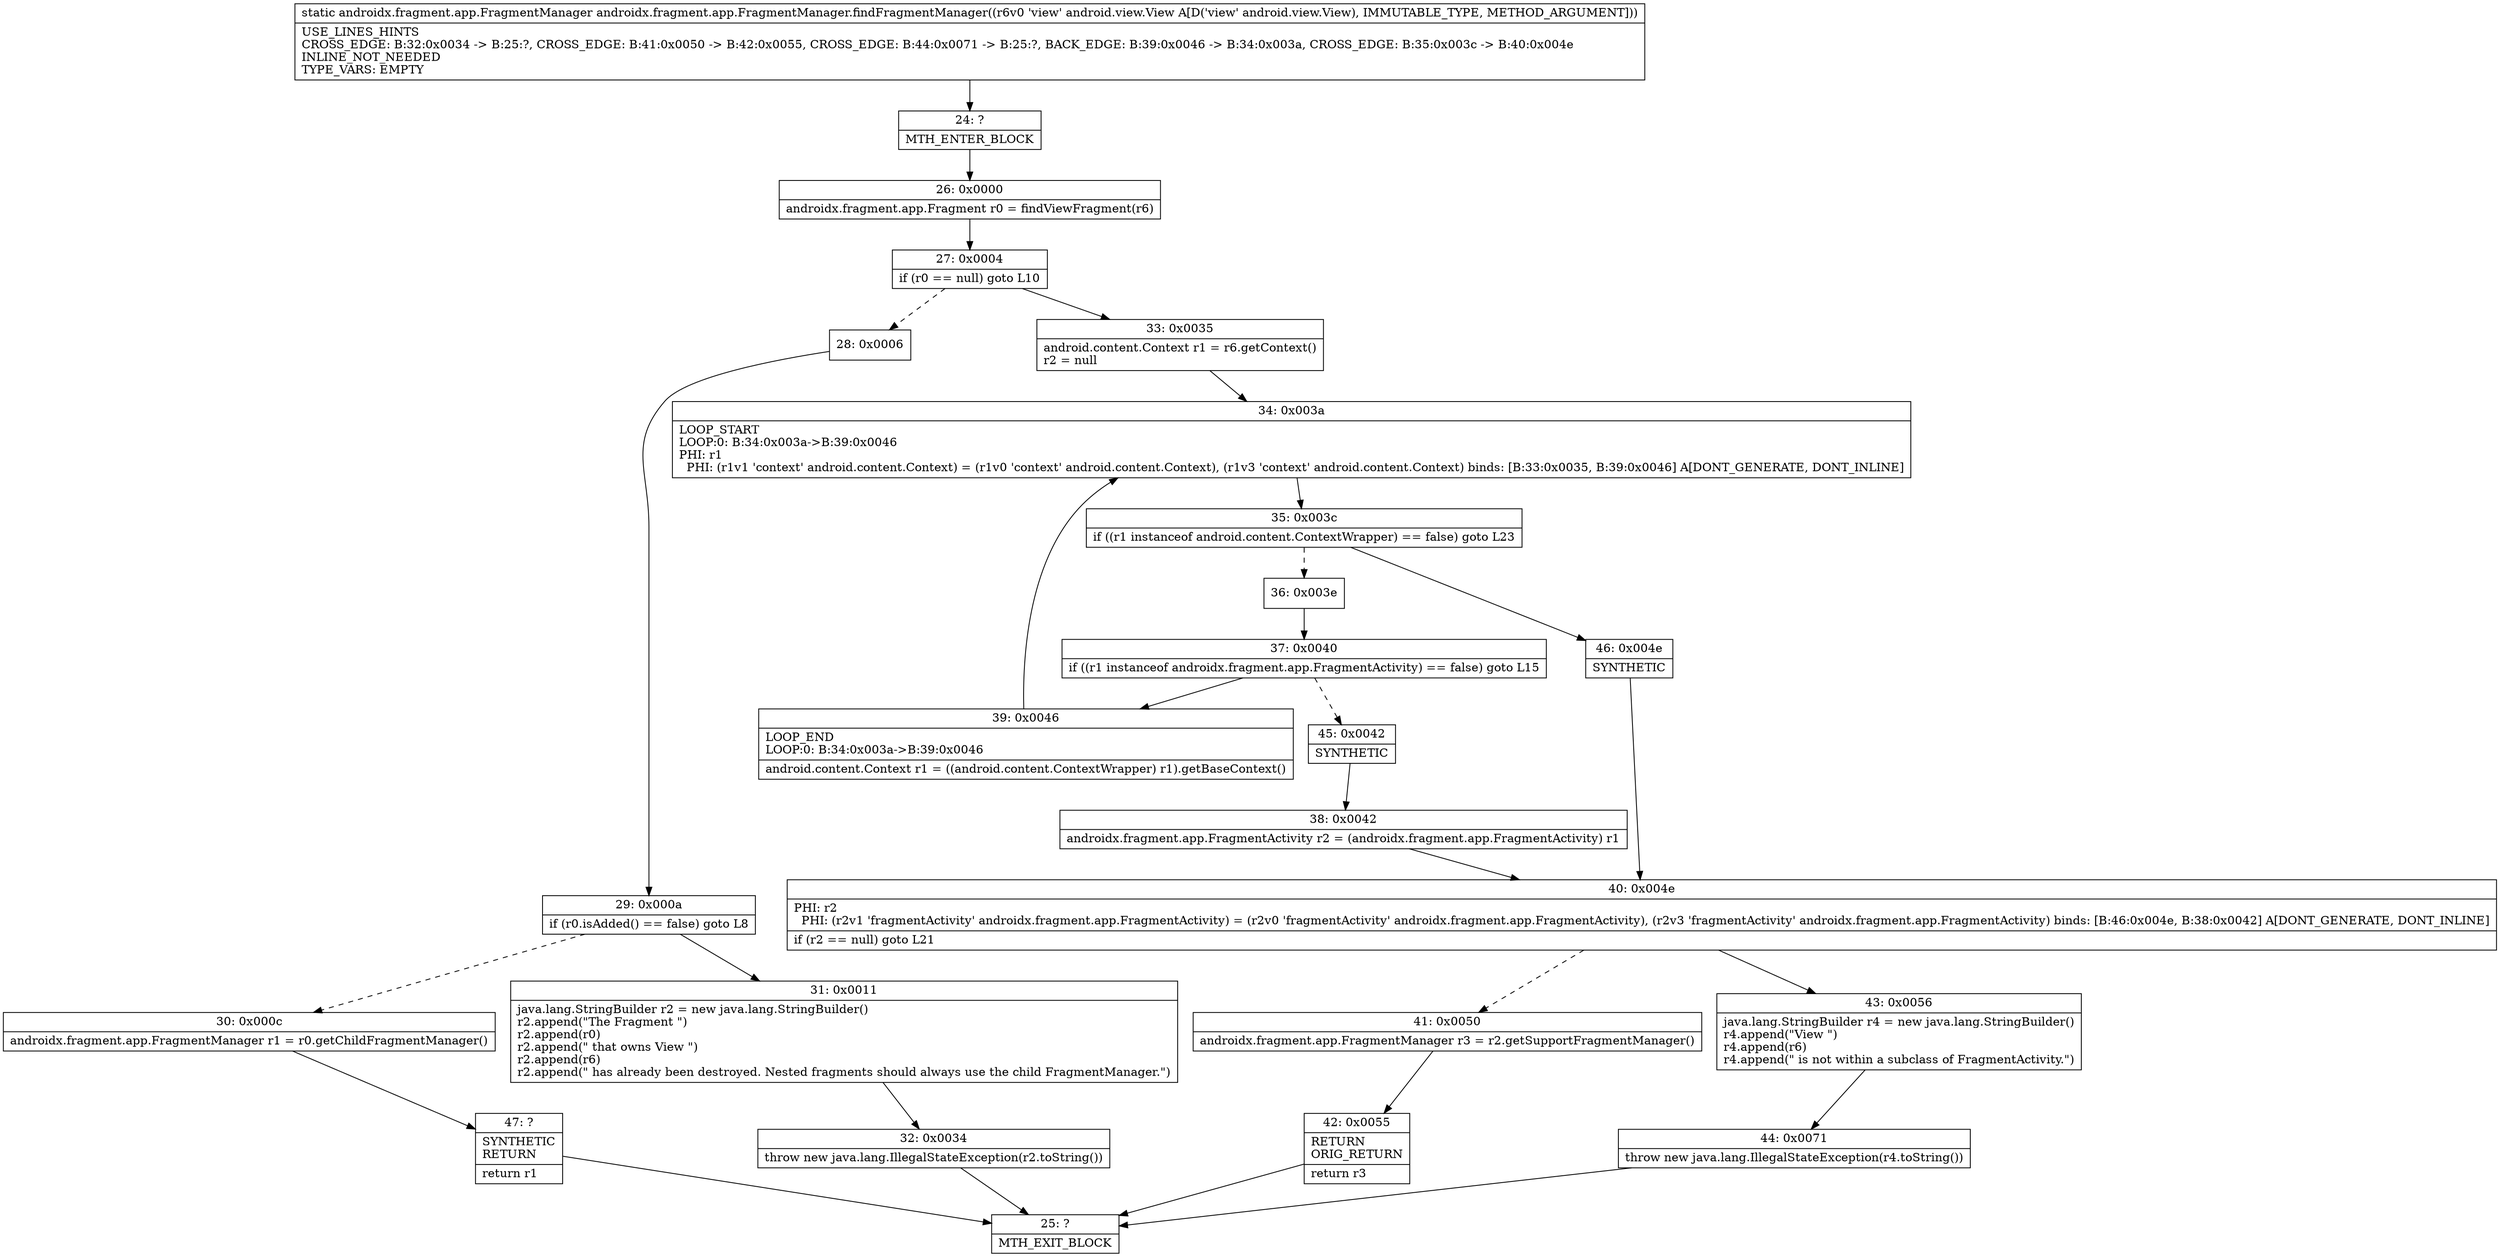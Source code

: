 digraph "CFG forandroidx.fragment.app.FragmentManager.findFragmentManager(Landroid\/view\/View;)Landroidx\/fragment\/app\/FragmentManager;" {
Node_24 [shape=record,label="{24\:\ ?|MTH_ENTER_BLOCK\l}"];
Node_26 [shape=record,label="{26\:\ 0x0000|androidx.fragment.app.Fragment r0 = findViewFragment(r6)\l}"];
Node_27 [shape=record,label="{27\:\ 0x0004|if (r0 == null) goto L10\l}"];
Node_28 [shape=record,label="{28\:\ 0x0006}"];
Node_29 [shape=record,label="{29\:\ 0x000a|if (r0.isAdded() == false) goto L8\l}"];
Node_30 [shape=record,label="{30\:\ 0x000c|androidx.fragment.app.FragmentManager r1 = r0.getChildFragmentManager()\l}"];
Node_47 [shape=record,label="{47\:\ ?|SYNTHETIC\lRETURN\l|return r1\l}"];
Node_25 [shape=record,label="{25\:\ ?|MTH_EXIT_BLOCK\l}"];
Node_31 [shape=record,label="{31\:\ 0x0011|java.lang.StringBuilder r2 = new java.lang.StringBuilder()\lr2.append(\"The Fragment \")\lr2.append(r0)\lr2.append(\" that owns View \")\lr2.append(r6)\lr2.append(\" has already been destroyed. Nested fragments should always use the child FragmentManager.\")\l}"];
Node_32 [shape=record,label="{32\:\ 0x0034|throw new java.lang.IllegalStateException(r2.toString())\l}"];
Node_33 [shape=record,label="{33\:\ 0x0035|android.content.Context r1 = r6.getContext()\lr2 = null\l}"];
Node_34 [shape=record,label="{34\:\ 0x003a|LOOP_START\lLOOP:0: B:34:0x003a\-\>B:39:0x0046\lPHI: r1 \l  PHI: (r1v1 'context' android.content.Context) = (r1v0 'context' android.content.Context), (r1v3 'context' android.content.Context) binds: [B:33:0x0035, B:39:0x0046] A[DONT_GENERATE, DONT_INLINE]\l}"];
Node_35 [shape=record,label="{35\:\ 0x003c|if ((r1 instanceof android.content.ContextWrapper) == false) goto L23\l}"];
Node_36 [shape=record,label="{36\:\ 0x003e}"];
Node_37 [shape=record,label="{37\:\ 0x0040|if ((r1 instanceof androidx.fragment.app.FragmentActivity) == false) goto L15\l}"];
Node_39 [shape=record,label="{39\:\ 0x0046|LOOP_END\lLOOP:0: B:34:0x003a\-\>B:39:0x0046\l|android.content.Context r1 = ((android.content.ContextWrapper) r1).getBaseContext()\l}"];
Node_45 [shape=record,label="{45\:\ 0x0042|SYNTHETIC\l}"];
Node_38 [shape=record,label="{38\:\ 0x0042|androidx.fragment.app.FragmentActivity r2 = (androidx.fragment.app.FragmentActivity) r1\l}"];
Node_40 [shape=record,label="{40\:\ 0x004e|PHI: r2 \l  PHI: (r2v1 'fragmentActivity' androidx.fragment.app.FragmentActivity) = (r2v0 'fragmentActivity' androidx.fragment.app.FragmentActivity), (r2v3 'fragmentActivity' androidx.fragment.app.FragmentActivity) binds: [B:46:0x004e, B:38:0x0042] A[DONT_GENERATE, DONT_INLINE]\l|if (r2 == null) goto L21\l}"];
Node_41 [shape=record,label="{41\:\ 0x0050|androidx.fragment.app.FragmentManager r3 = r2.getSupportFragmentManager()\l}"];
Node_42 [shape=record,label="{42\:\ 0x0055|RETURN\lORIG_RETURN\l|return r3\l}"];
Node_43 [shape=record,label="{43\:\ 0x0056|java.lang.StringBuilder r4 = new java.lang.StringBuilder()\lr4.append(\"View \")\lr4.append(r6)\lr4.append(\" is not within a subclass of FragmentActivity.\")\l}"];
Node_44 [shape=record,label="{44\:\ 0x0071|throw new java.lang.IllegalStateException(r4.toString())\l}"];
Node_46 [shape=record,label="{46\:\ 0x004e|SYNTHETIC\l}"];
MethodNode[shape=record,label="{static androidx.fragment.app.FragmentManager androidx.fragment.app.FragmentManager.findFragmentManager((r6v0 'view' android.view.View A[D('view' android.view.View), IMMUTABLE_TYPE, METHOD_ARGUMENT]))  | USE_LINES_HINTS\lCROSS_EDGE: B:32:0x0034 \-\> B:25:?, CROSS_EDGE: B:41:0x0050 \-\> B:42:0x0055, CROSS_EDGE: B:44:0x0071 \-\> B:25:?, BACK_EDGE: B:39:0x0046 \-\> B:34:0x003a, CROSS_EDGE: B:35:0x003c \-\> B:40:0x004e\lINLINE_NOT_NEEDED\lTYPE_VARS: EMPTY\l}"];
MethodNode -> Node_24;Node_24 -> Node_26;
Node_26 -> Node_27;
Node_27 -> Node_28[style=dashed];
Node_27 -> Node_33;
Node_28 -> Node_29;
Node_29 -> Node_30[style=dashed];
Node_29 -> Node_31;
Node_30 -> Node_47;
Node_47 -> Node_25;
Node_31 -> Node_32;
Node_32 -> Node_25;
Node_33 -> Node_34;
Node_34 -> Node_35;
Node_35 -> Node_36[style=dashed];
Node_35 -> Node_46;
Node_36 -> Node_37;
Node_37 -> Node_39;
Node_37 -> Node_45[style=dashed];
Node_39 -> Node_34;
Node_45 -> Node_38;
Node_38 -> Node_40;
Node_40 -> Node_41[style=dashed];
Node_40 -> Node_43;
Node_41 -> Node_42;
Node_42 -> Node_25;
Node_43 -> Node_44;
Node_44 -> Node_25;
Node_46 -> Node_40;
}

